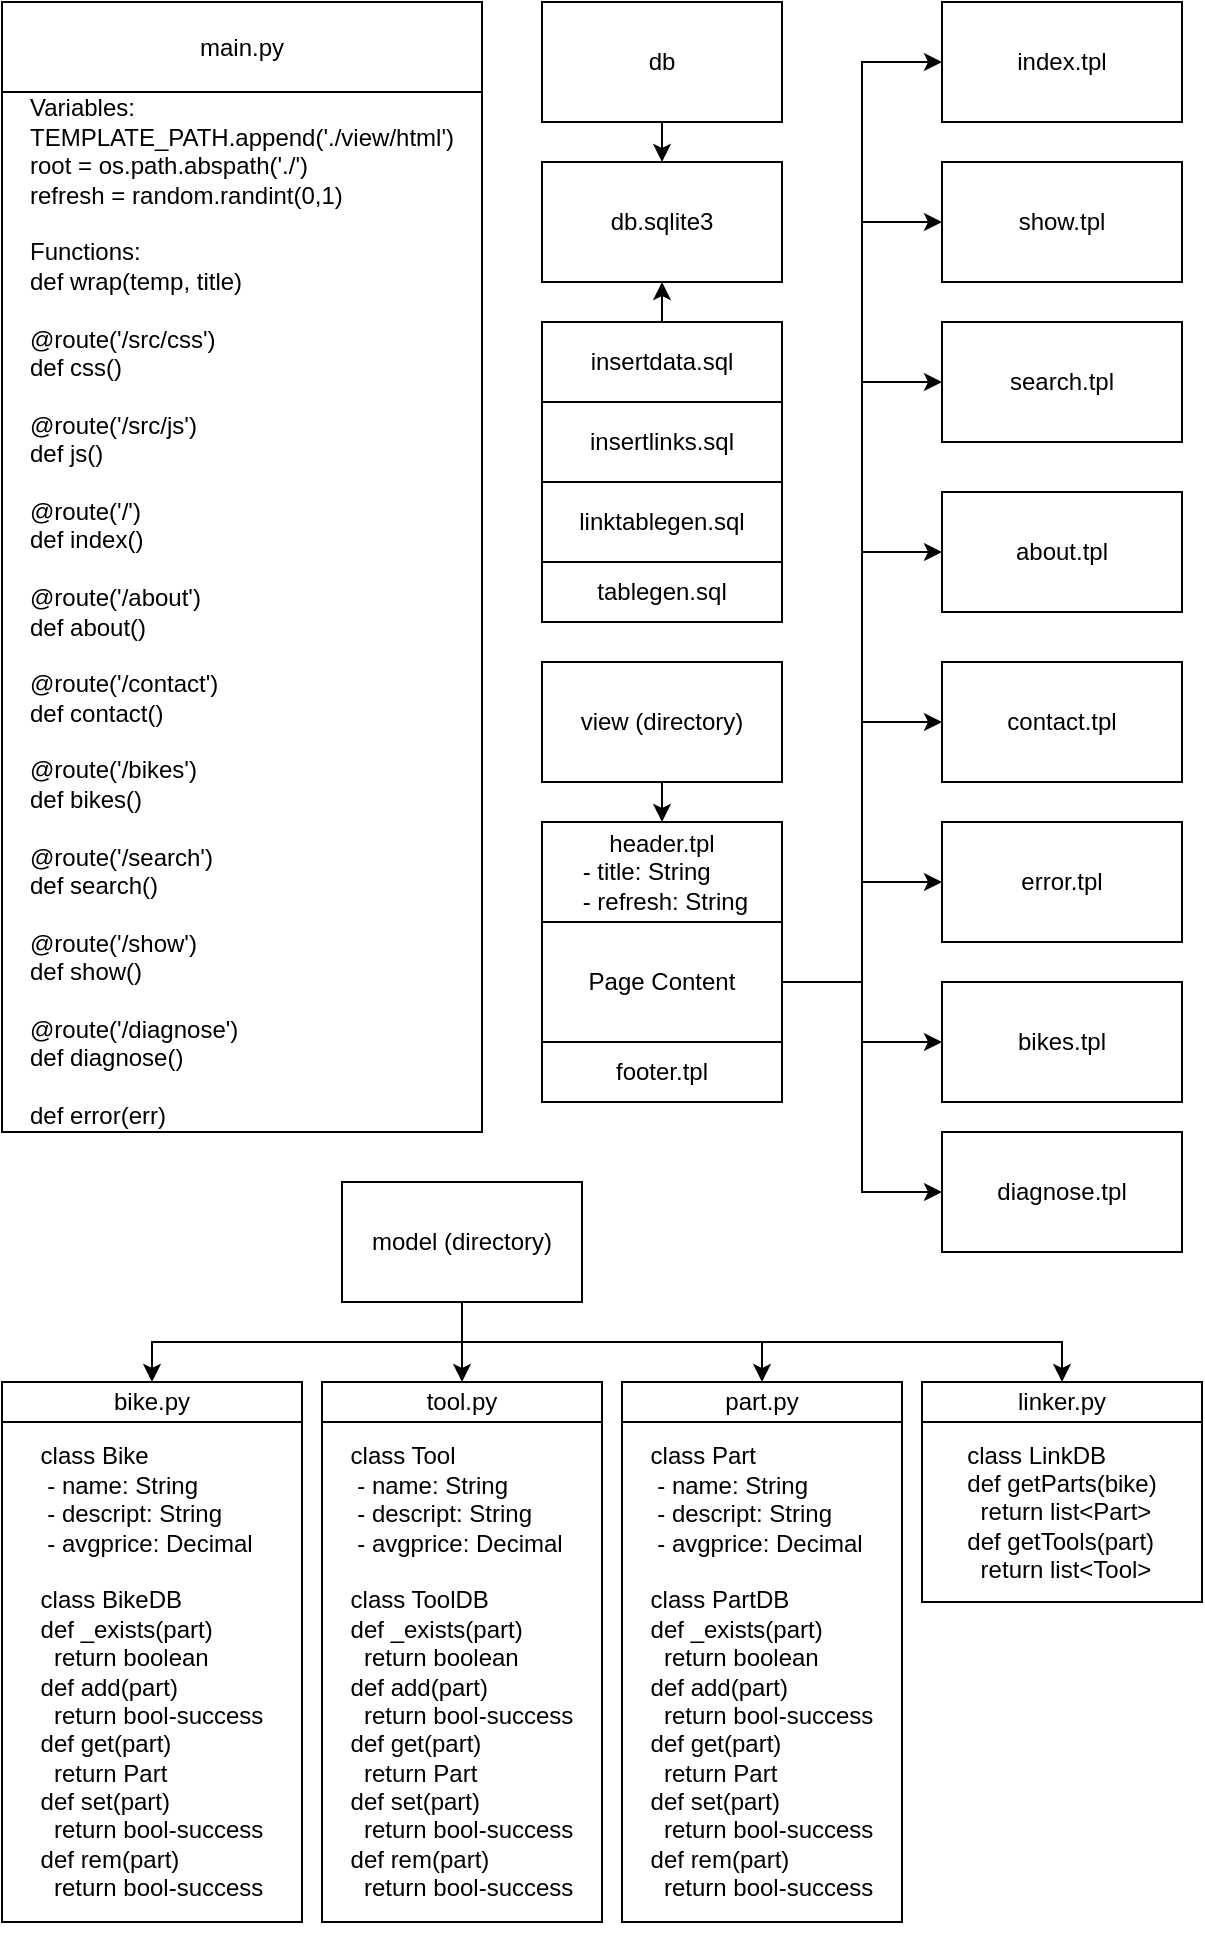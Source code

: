 <mxfile version="10.6.0" type="github"><diagram id="1qr5OE1ClW88EuawuoOe" name="Page-1"><mxGraphModel dx="1080" dy="524" grid="1" gridSize="10" guides="1" tooltips="1" connect="1" arrows="1" fold="1" page="1" pageScale="1" pageWidth="827" pageHeight="1169" math="0" shadow="0"><root><mxCell id="0"/><mxCell id="1" parent="0"/><mxCell id="lbOBIOH2dYD1beKs52RS-1" value="main.py" style="rounded=0;whiteSpace=wrap;html=1;" parent="1" vertex="1"><mxGeometry x="20" y="20" width="240" height="45" as="geometry"/></mxCell><mxCell id="lbOBIOH2dYD1beKs52RS-2" value="db.sqlite3" style="rounded=0;whiteSpace=wrap;html=1;" parent="1" vertex="1"><mxGeometry x="290" y="100" width="120" height="60" as="geometry"/></mxCell><mxCell id="dkW5ngr3ycBX3g02CNYl-32" style="edgeStyle=orthogonalEdgeStyle;rounded=0;orthogonalLoop=1;jettySize=auto;html=1;exitX=0.25;exitY=1;exitDx=0;exitDy=0;entryX=0.5;entryY=0;entryDx=0;entryDy=0;" edge="1" parent="1" source="lbOBIOH2dYD1beKs52RS-3" target="dkW5ngr3ycBX3g02CNYl-17"><mxGeometry relative="1" as="geometry"><Array as="points"><mxPoint x="250" y="670"/><mxPoint x="250" y="690"/><mxPoint x="95" y="690"/></Array></mxGeometry></mxCell><mxCell id="dkW5ngr3ycBX3g02CNYl-33" style="edgeStyle=orthogonalEdgeStyle;rounded=0;orthogonalLoop=1;jettySize=auto;html=1;exitX=0.5;exitY=1;exitDx=0;exitDy=0;entryX=0.5;entryY=0;entryDx=0;entryDy=0;" edge="1" parent="1" source="lbOBIOH2dYD1beKs52RS-3" target="dkW5ngr3ycBX3g02CNYl-16"><mxGeometry relative="1" as="geometry"/></mxCell><mxCell id="dkW5ngr3ycBX3g02CNYl-34" style="edgeStyle=orthogonalEdgeStyle;rounded=0;orthogonalLoop=1;jettySize=auto;html=1;exitX=0.75;exitY=1;exitDx=0;exitDy=0;entryX=0.5;entryY=0;entryDx=0;entryDy=0;" edge="1" parent="1" source="lbOBIOH2dYD1beKs52RS-3" target="dkW5ngr3ycBX3g02CNYl-15"><mxGeometry relative="1" as="geometry"><Array as="points"><mxPoint x="250" y="670"/><mxPoint x="250" y="690"/><mxPoint x="400" y="690"/></Array></mxGeometry></mxCell><mxCell id="dkW5ngr3ycBX3g02CNYl-37" style="edgeStyle=orthogonalEdgeStyle;rounded=0;orthogonalLoop=1;jettySize=auto;html=1;exitX=0.5;exitY=1;exitDx=0;exitDy=0;entryX=0.5;entryY=0;entryDx=0;entryDy=0;" edge="1" parent="1" source="lbOBIOH2dYD1beKs52RS-3" target="dkW5ngr3ycBX3g02CNYl-35"><mxGeometry relative="1" as="geometry"/></mxCell><mxCell id="lbOBIOH2dYD1beKs52RS-3" value="model (directory)" style="rounded=0;whiteSpace=wrap;html=1;" parent="1" vertex="1"><mxGeometry x="190" y="610" width="120" height="60" as="geometry"/></mxCell><mxCell id="lbOBIOH2dYD1beKs52RS-13" style="edgeStyle=orthogonalEdgeStyle;rounded=0;orthogonalLoop=1;jettySize=auto;html=1;exitX=0.5;exitY=1;exitDx=0;exitDy=0;entryX=0.5;entryY=0;entryDx=0;entryDy=0;" parent="1" source="lbOBIOH2dYD1beKs52RS-4" target="lbOBIOH2dYD1beKs52RS-2" edge="1"><mxGeometry relative="1" as="geometry"/></mxCell><mxCell id="lbOBIOH2dYD1beKs52RS-4" value="db" style="rounded=0;whiteSpace=wrap;html=1;" parent="1" vertex="1"><mxGeometry x="290" y="20" width="120" height="60" as="geometry"/></mxCell><mxCell id="dkW5ngr3ycBX3g02CNYl-30" style="edgeStyle=orthogonalEdgeStyle;rounded=0;orthogonalLoop=1;jettySize=auto;html=1;exitX=0.5;exitY=1;exitDx=0;exitDy=0;entryX=0.5;entryY=0;entryDx=0;entryDy=0;" edge="1" parent="1" source="lbOBIOH2dYD1beKs52RS-5" target="dkW5ngr3ycBX3g02CNYl-1"><mxGeometry relative="1" as="geometry"/></mxCell><mxCell id="lbOBIOH2dYD1beKs52RS-5" value="view (directory)" style="rounded=0;whiteSpace=wrap;html=1;" parent="1" vertex="1"><mxGeometry x="290" y="350" width="120" height="60" as="geometry"/></mxCell><mxCell id="lbOBIOH2dYD1beKs52RS-11" style="edgeStyle=orthogonalEdgeStyle;rounded=0;orthogonalLoop=1;jettySize=auto;html=1;exitX=0.5;exitY=0;exitDx=0;exitDy=0;entryX=0.5;entryY=1;entryDx=0;entryDy=0;" parent="1" source="lbOBIOH2dYD1beKs52RS-7" target="lbOBIOH2dYD1beKs52RS-2" edge="1"><mxGeometry relative="1" as="geometry"/></mxCell><mxCell id="lbOBIOH2dYD1beKs52RS-7" value="insertdata.sql" style="rounded=0;whiteSpace=wrap;html=1;" parent="1" vertex="1"><mxGeometry x="290" y="180" width="120" height="40" as="geometry"/></mxCell><mxCell id="lbOBIOH2dYD1beKs52RS-8" value="insertlinks.sql" style="rounded=0;whiteSpace=wrap;html=1;" parent="1" vertex="1"><mxGeometry x="290" y="220" width="120" height="40" as="geometry"/></mxCell><mxCell id="lbOBIOH2dYD1beKs52RS-9" value="linktablegen.sql" style="rounded=0;whiteSpace=wrap;html=1;" parent="1" vertex="1"><mxGeometry x="290" y="260" width="120" height="40" as="geometry"/></mxCell><mxCell id="lbOBIOH2dYD1beKs52RS-10" value="tablegen.sql" style="rounded=0;whiteSpace=wrap;html=1;" parent="1" vertex="1"><mxGeometry x="290" y="300" width="120" height="30" as="geometry"/></mxCell><mxCell id="dkW5ngr3ycBX3g02CNYl-1" value="header.tpl&lt;br&gt;&lt;div style=&quot;text-align: left&quot;&gt;&lt;span&gt;&amp;nbsp;- title: String&lt;/span&gt;&lt;/div&gt;&lt;div style=&quot;text-align: left&quot;&gt;&lt;span&gt;&amp;nbsp;- refresh: String&lt;/span&gt;&lt;/div&gt;" style="rounded=0;whiteSpace=wrap;html=1;" vertex="1" parent="1"><mxGeometry x="290" y="430" width="120" height="50" as="geometry"/></mxCell><mxCell id="dkW5ngr3ycBX3g02CNYl-5" value="show.tpl" style="rounded=0;whiteSpace=wrap;html=1;" vertex="1" parent="1"><mxGeometry x="490" y="100" width="120" height="60" as="geometry"/></mxCell><mxCell id="dkW5ngr3ycBX3g02CNYl-6" value="search.tpl" style="rounded=0;whiteSpace=wrap;html=1;" vertex="1" parent="1"><mxGeometry x="490" y="180" width="120" height="60" as="geometry"/></mxCell><mxCell id="dkW5ngr3ycBX3g02CNYl-7" value="about.tpl" style="rounded=0;whiteSpace=wrap;html=1;" vertex="1" parent="1"><mxGeometry x="490" y="265" width="120" height="60" as="geometry"/></mxCell><mxCell id="dkW5ngr3ycBX3g02CNYl-8" value="contact.tpl" style="rounded=0;whiteSpace=wrap;html=1;" vertex="1" parent="1"><mxGeometry x="490" y="350" width="120" height="60" as="geometry"/></mxCell><mxCell id="dkW5ngr3ycBX3g02CNYl-10" value="&lt;div style=&quot;text-align: left&quot;&gt;Variables:&lt;/div&gt;&lt;div style=&quot;text-align: left&quot;&gt;TEMPLATE_PATH.append('./view/html')&lt;/div&gt;&lt;div style=&quot;text-align: left&quot;&gt;root = os.path.abspath('./')&lt;/div&gt;&lt;div style=&quot;text-align: left&quot;&gt;refresh = random.randint(0,1)&lt;/div&gt;&lt;div style=&quot;text-align: left&quot;&gt;&lt;br&gt;&lt;/div&gt;&lt;div style=&quot;text-align: left&quot;&gt;Functions:&lt;/div&gt;&lt;div style=&quot;text-align: left&quot;&gt;&lt;div&gt;def wrap(temp, title)&lt;/div&gt;&lt;div&gt;&lt;br&gt;&lt;/div&gt;&lt;div&gt;@route('/src/css')&lt;/div&gt;&lt;div&gt;def css()&lt;/div&gt;&lt;div&gt;&lt;br&gt;&lt;/div&gt;&lt;div&gt;@route('/src/js')&lt;/div&gt;&lt;div&gt;def js()&lt;/div&gt;&lt;div&gt;&lt;br&gt;&lt;/div&gt;&lt;div&gt;@route('/')&lt;/div&gt;&lt;div&gt;def index()&lt;/div&gt;&lt;div&gt;&lt;br&gt;&lt;/div&gt;&lt;div&gt;@route('/about')&lt;/div&gt;&lt;div&gt;def about()&lt;/div&gt;&lt;div&gt;&lt;br&gt;&lt;/div&gt;&lt;div&gt;@route('/contact')&lt;/div&gt;&lt;div&gt;def contact()&lt;/div&gt;&lt;div&gt;&lt;br&gt;&lt;/div&gt;&lt;div&gt;@route('/bikes')&lt;/div&gt;&lt;div&gt;def bikes()&lt;/div&gt;&lt;div&gt;&lt;br&gt;&lt;/div&gt;&lt;div&gt;@route('/search')&lt;/div&gt;&lt;div&gt;def search()&lt;/div&gt;&lt;div&gt;&lt;br&gt;&lt;/div&gt;&lt;div&gt;@route('/show')&lt;/div&gt;&lt;div&gt;def show()&lt;/div&gt;&lt;div&gt;&lt;br&gt;&lt;/div&gt;&lt;div&gt;@route('/diagnose')&lt;/div&gt;&lt;div&gt;def diagnose()&lt;/div&gt;&lt;div&gt;&lt;br&gt;&lt;/div&gt;&lt;div&gt;def error(err)&lt;/div&gt;&lt;/div&gt;" style="rounded=0;whiteSpace=wrap;html=1;" vertex="1" parent="1"><mxGeometry x="20" y="65" width="240" height="520" as="geometry"/></mxCell><mxCell id="dkW5ngr3ycBX3g02CNYl-15" value="part.py&lt;br&gt;" style="rounded=0;whiteSpace=wrap;html=1;" vertex="1" parent="1"><mxGeometry x="330" y="710" width="140" height="20" as="geometry"/></mxCell><mxCell id="dkW5ngr3ycBX3g02CNYl-16" value="tool.py&lt;br&gt;" style="rounded=0;whiteSpace=wrap;html=1;" vertex="1" parent="1"><mxGeometry x="180" y="710" width="140" height="20" as="geometry"/></mxCell><mxCell id="dkW5ngr3ycBX3g02CNYl-17" value="bike.py&lt;br&gt;" style="rounded=0;whiteSpace=wrap;html=1;" vertex="1" parent="1"><mxGeometry x="20" y="710" width="150" height="20" as="geometry"/></mxCell><mxCell id="dkW5ngr3ycBX3g02CNYl-19" value="&lt;div style=&quot;text-align: left&quot;&gt;class Part&lt;/div&gt;&lt;div style=&quot;text-align: left&quot;&gt;&amp;nbsp;- name: String&lt;/div&gt;&lt;div style=&quot;text-align: left&quot;&gt;&amp;nbsp;- descript: String&lt;/div&gt;&lt;div style=&quot;text-align: left&quot;&gt;&lt;span&gt;&amp;nbsp;- avgprice: Decimal&lt;/span&gt;&lt;br&gt;&lt;/div&gt;&lt;div style=&quot;text-align: left&quot;&gt;&lt;span&gt;&lt;br&gt;&lt;/span&gt;&lt;/div&gt;&lt;div&gt;&lt;div style=&quot;text-align: left&quot;&gt;class PartDB&lt;/div&gt;&lt;div style=&quot;text-align: left&quot;&gt;def _exists(part)&lt;/div&gt;&lt;div style=&quot;text-align: left&quot;&gt;&amp;nbsp; return boolean&lt;/div&gt;&lt;div style=&quot;text-align: left&quot;&gt;def add(part)&lt;/div&gt;&lt;div style=&quot;text-align: left&quot;&gt;&amp;nbsp; return bool-success&lt;/div&gt;&lt;div style=&quot;text-align: left&quot;&gt;def get(part)&lt;/div&gt;&lt;div style=&quot;text-align: left&quot;&gt;&amp;nbsp; return Part&lt;/div&gt;&lt;div style=&quot;text-align: left&quot;&gt;def set(part)&lt;/div&gt;&lt;div style=&quot;text-align: left&quot;&gt;&amp;nbsp; return bool-success&lt;/div&gt;&lt;div style=&quot;text-align: left&quot;&gt;def rem(part)&lt;/div&gt;&lt;div style=&quot;text-align: left&quot;&gt;&amp;nbsp; return bool-success&lt;/div&gt;&lt;/div&gt;" style="rounded=0;whiteSpace=wrap;html=1;" vertex="1" parent="1"><mxGeometry x="330" y="730" width="140" height="250" as="geometry"/></mxCell><mxCell id="dkW5ngr3ycBX3g02CNYl-20" value="&lt;div style=&quot;text-align: left&quot;&gt;class Tool&lt;/div&gt;&lt;div&gt;&lt;div style=&quot;text-align: left&quot;&gt;&amp;nbsp;- name: String&lt;/div&gt;&lt;div style=&quot;text-align: left&quot;&gt;&amp;nbsp;- descript: String&lt;/div&gt;&lt;div style=&quot;text-align: left&quot;&gt;&amp;nbsp;- avgprice: Decimal&lt;/div&gt;&lt;/div&gt;&lt;div style=&quot;text-align: left&quot;&gt;&lt;br&gt;&lt;/div&gt;&lt;div&gt;&lt;div style=&quot;text-align: left&quot;&gt;class ToolDB&lt;/div&gt;&lt;div&gt;&lt;div style=&quot;text-align: left&quot;&gt;def _exists(part)&lt;/div&gt;&lt;div style=&quot;text-align: left&quot;&gt;&amp;nbsp; return boolean&lt;/div&gt;&lt;div style=&quot;text-align: left&quot;&gt;def add(part)&lt;/div&gt;&lt;div style=&quot;text-align: left&quot;&gt;&amp;nbsp; return bool-success&lt;/div&gt;&lt;div style=&quot;text-align: left&quot;&gt;def get(part)&lt;/div&gt;&lt;div style=&quot;text-align: left&quot;&gt;&amp;nbsp; return Part&lt;/div&gt;&lt;div style=&quot;text-align: left&quot;&gt;def set(part)&lt;/div&gt;&lt;div style=&quot;text-align: left&quot;&gt;&amp;nbsp; return bool-success&lt;/div&gt;&lt;div style=&quot;text-align: left&quot;&gt;def rem(part)&lt;/div&gt;&lt;div style=&quot;text-align: left&quot;&gt;&amp;nbsp; return bool-success&lt;/div&gt;&lt;/div&gt;&lt;/div&gt;" style="rounded=0;whiteSpace=wrap;html=1;" vertex="1" parent="1"><mxGeometry x="180" y="730" width="140" height="250" as="geometry"/></mxCell><mxCell id="dkW5ngr3ycBX3g02CNYl-21" value="&lt;div style=&quot;text-align: left&quot;&gt;&lt;br&gt;&lt;/div&gt;&lt;div style=&quot;text-align: left&quot;&gt;class Bike&lt;/div&gt;&lt;div&gt;&lt;div style=&quot;text-align: left&quot;&gt;&amp;nbsp;- name: String&lt;/div&gt;&lt;div style=&quot;text-align: left&quot;&gt;&amp;nbsp;- descript: String&lt;/div&gt;&lt;div style=&quot;text-align: left&quot;&gt;&amp;nbsp;- avgprice: Decimal&lt;/div&gt;&lt;/div&gt;&lt;div&gt;&lt;div&gt;&lt;div style=&quot;text-align: left&quot;&gt;&lt;br&gt;&lt;/div&gt;&lt;div style=&quot;text-align: left&quot;&gt;class BikeDB&lt;/div&gt;&lt;div&gt;&lt;div style=&quot;text-align: left&quot;&gt;def _exists(part)&lt;/div&gt;&lt;div style=&quot;text-align: left&quot;&gt;&amp;nbsp; return boolean&lt;/div&gt;&lt;div style=&quot;text-align: left&quot;&gt;def add(part)&lt;/div&gt;&lt;div style=&quot;text-align: left&quot;&gt;&amp;nbsp; return bool-success&lt;/div&gt;&lt;div style=&quot;text-align: left&quot;&gt;def get(part)&lt;/div&gt;&lt;div style=&quot;text-align: left&quot;&gt;&amp;nbsp; return Part&lt;/div&gt;&lt;div style=&quot;text-align: left&quot;&gt;def set(part)&lt;/div&gt;&lt;div style=&quot;text-align: left&quot;&gt;&amp;nbsp; return bool-success&lt;/div&gt;&lt;div style=&quot;text-align: left&quot;&gt;def rem(part)&lt;/div&gt;&lt;div style=&quot;text-align: left&quot;&gt;&amp;nbsp; return bool-success&lt;/div&gt;&lt;/div&gt;&lt;/div&gt;&lt;/div&gt;&lt;div style=&quot;text-align: left&quot;&gt;&lt;br&gt;&lt;/div&gt;" style="rounded=0;whiteSpace=wrap;html=1;" vertex="1" parent="1"><mxGeometry x="20" y="730" width="150" height="250" as="geometry"/></mxCell><mxCell id="dkW5ngr3ycBX3g02CNYl-26" value="footer.tpl" style="rounded=0;whiteSpace=wrap;html=1;" vertex="1" parent="1"><mxGeometry x="290" y="540" width="120" height="30" as="geometry"/></mxCell><mxCell id="dkW5ngr3ycBX3g02CNYl-38" style="edgeStyle=orthogonalEdgeStyle;rounded=0;orthogonalLoop=1;jettySize=auto;html=1;exitX=1;exitY=0.5;exitDx=0;exitDy=0;entryX=0;entryY=0.5;entryDx=0;entryDy=0;" edge="1" parent="1" source="dkW5ngr3ycBX3g02CNYl-27" target="dkW5ngr3ycBX3g02CNYl-31"><mxGeometry relative="1" as="geometry"/></mxCell><mxCell id="dkW5ngr3ycBX3g02CNYl-39" style="edgeStyle=orthogonalEdgeStyle;rounded=0;orthogonalLoop=1;jettySize=auto;html=1;exitX=1;exitY=0.5;exitDx=0;exitDy=0;entryX=0;entryY=0.5;entryDx=0;entryDy=0;" edge="1" parent="1" source="dkW5ngr3ycBX3g02CNYl-27" target="dkW5ngr3ycBX3g02CNYl-5"><mxGeometry relative="1" as="geometry"/></mxCell><mxCell id="dkW5ngr3ycBX3g02CNYl-40" style="edgeStyle=orthogonalEdgeStyle;rounded=0;orthogonalLoop=1;jettySize=auto;html=1;exitX=1;exitY=0.5;exitDx=0;exitDy=0;entryX=0;entryY=0.5;entryDx=0;entryDy=0;" edge="1" parent="1" source="dkW5ngr3ycBX3g02CNYl-27" target="dkW5ngr3ycBX3g02CNYl-6"><mxGeometry relative="1" as="geometry"/></mxCell><mxCell id="dkW5ngr3ycBX3g02CNYl-41" style="edgeStyle=orthogonalEdgeStyle;rounded=0;orthogonalLoop=1;jettySize=auto;html=1;exitX=1;exitY=0.5;exitDx=0;exitDy=0;entryX=0;entryY=0.5;entryDx=0;entryDy=0;" edge="1" parent="1" source="dkW5ngr3ycBX3g02CNYl-27" target="dkW5ngr3ycBX3g02CNYl-7"><mxGeometry relative="1" as="geometry"/></mxCell><mxCell id="dkW5ngr3ycBX3g02CNYl-42" style="edgeStyle=orthogonalEdgeStyle;rounded=0;orthogonalLoop=1;jettySize=auto;html=1;exitX=1;exitY=0.5;exitDx=0;exitDy=0;entryX=0;entryY=0.5;entryDx=0;entryDy=0;" edge="1" parent="1" source="dkW5ngr3ycBX3g02CNYl-27" target="dkW5ngr3ycBX3g02CNYl-8"><mxGeometry relative="1" as="geometry"/></mxCell><mxCell id="dkW5ngr3ycBX3g02CNYl-45" style="edgeStyle=orthogonalEdgeStyle;rounded=0;orthogonalLoop=1;jettySize=auto;html=1;exitX=1;exitY=0.5;exitDx=0;exitDy=0;" edge="1" parent="1" source="dkW5ngr3ycBX3g02CNYl-27" target="dkW5ngr3ycBX3g02CNYl-43"><mxGeometry relative="1" as="geometry"/></mxCell><mxCell id="dkW5ngr3ycBX3g02CNYl-46" style="edgeStyle=orthogonalEdgeStyle;rounded=0;orthogonalLoop=1;jettySize=auto;html=1;exitX=1;exitY=0.5;exitDx=0;exitDy=0;entryX=0;entryY=0.5;entryDx=0;entryDy=0;" edge="1" parent="1" source="dkW5ngr3ycBX3g02CNYl-27" target="dkW5ngr3ycBX3g02CNYl-44"><mxGeometry relative="1" as="geometry"/></mxCell><mxCell id="dkW5ngr3ycBX3g02CNYl-48" style="edgeStyle=orthogonalEdgeStyle;rounded=0;orthogonalLoop=1;jettySize=auto;html=1;exitX=1;exitY=0.5;exitDx=0;exitDy=0;entryX=0;entryY=0.5;entryDx=0;entryDy=0;" edge="1" parent="1" source="dkW5ngr3ycBX3g02CNYl-27" target="dkW5ngr3ycBX3g02CNYl-47"><mxGeometry relative="1" as="geometry"/></mxCell><mxCell id="dkW5ngr3ycBX3g02CNYl-27" value="Page Content" style="rounded=0;whiteSpace=wrap;html=1;" vertex="1" parent="1"><mxGeometry x="290" y="480" width="120" height="60" as="geometry"/></mxCell><mxCell id="dkW5ngr3ycBX3g02CNYl-31" value="index.tpl" style="rounded=0;whiteSpace=wrap;html=1;" vertex="1" parent="1"><mxGeometry x="490" y="20" width="120" height="60" as="geometry"/></mxCell><mxCell id="dkW5ngr3ycBX3g02CNYl-35" value="linker.py&lt;br&gt;" style="rounded=0;whiteSpace=wrap;html=1;" vertex="1" parent="1"><mxGeometry x="480" y="710" width="140" height="20" as="geometry"/></mxCell><mxCell id="dkW5ngr3ycBX3g02CNYl-36" value="&lt;div style=&quot;text-align: left&quot;&gt;class LinkDB&lt;/div&gt;&lt;div style=&quot;text-align: left&quot;&gt;def getParts(bike)&lt;/div&gt;&lt;div style=&quot;text-align: left&quot;&gt;&amp;nbsp; return list&amp;lt;Part&amp;gt;&lt;/div&gt;&lt;div style=&quot;text-align: left&quot;&gt;def getTools(part)&lt;/div&gt;&lt;div style=&quot;text-align: left&quot;&gt;&amp;nbsp; return list&amp;lt;Tool&amp;gt;&lt;/div&gt;" style="rounded=0;whiteSpace=wrap;html=1;" vertex="1" parent="1"><mxGeometry x="480" y="730" width="140" height="90" as="geometry"/></mxCell><mxCell id="dkW5ngr3ycBX3g02CNYl-43" value="error.tpl" style="rounded=0;whiteSpace=wrap;html=1;" vertex="1" parent="1"><mxGeometry x="490" y="430" width="120" height="60" as="geometry"/></mxCell><mxCell id="dkW5ngr3ycBX3g02CNYl-44" value="bikes.tpl" style="rounded=0;whiteSpace=wrap;html=1;" vertex="1" parent="1"><mxGeometry x="490" y="510" width="120" height="60" as="geometry"/></mxCell><mxCell id="dkW5ngr3ycBX3g02CNYl-47" value="diagnose.tpl" style="rounded=0;whiteSpace=wrap;html=1;" vertex="1" parent="1"><mxGeometry x="490" y="585" width="120" height="60" as="geometry"/></mxCell></root></mxGraphModel></diagram></mxfile>